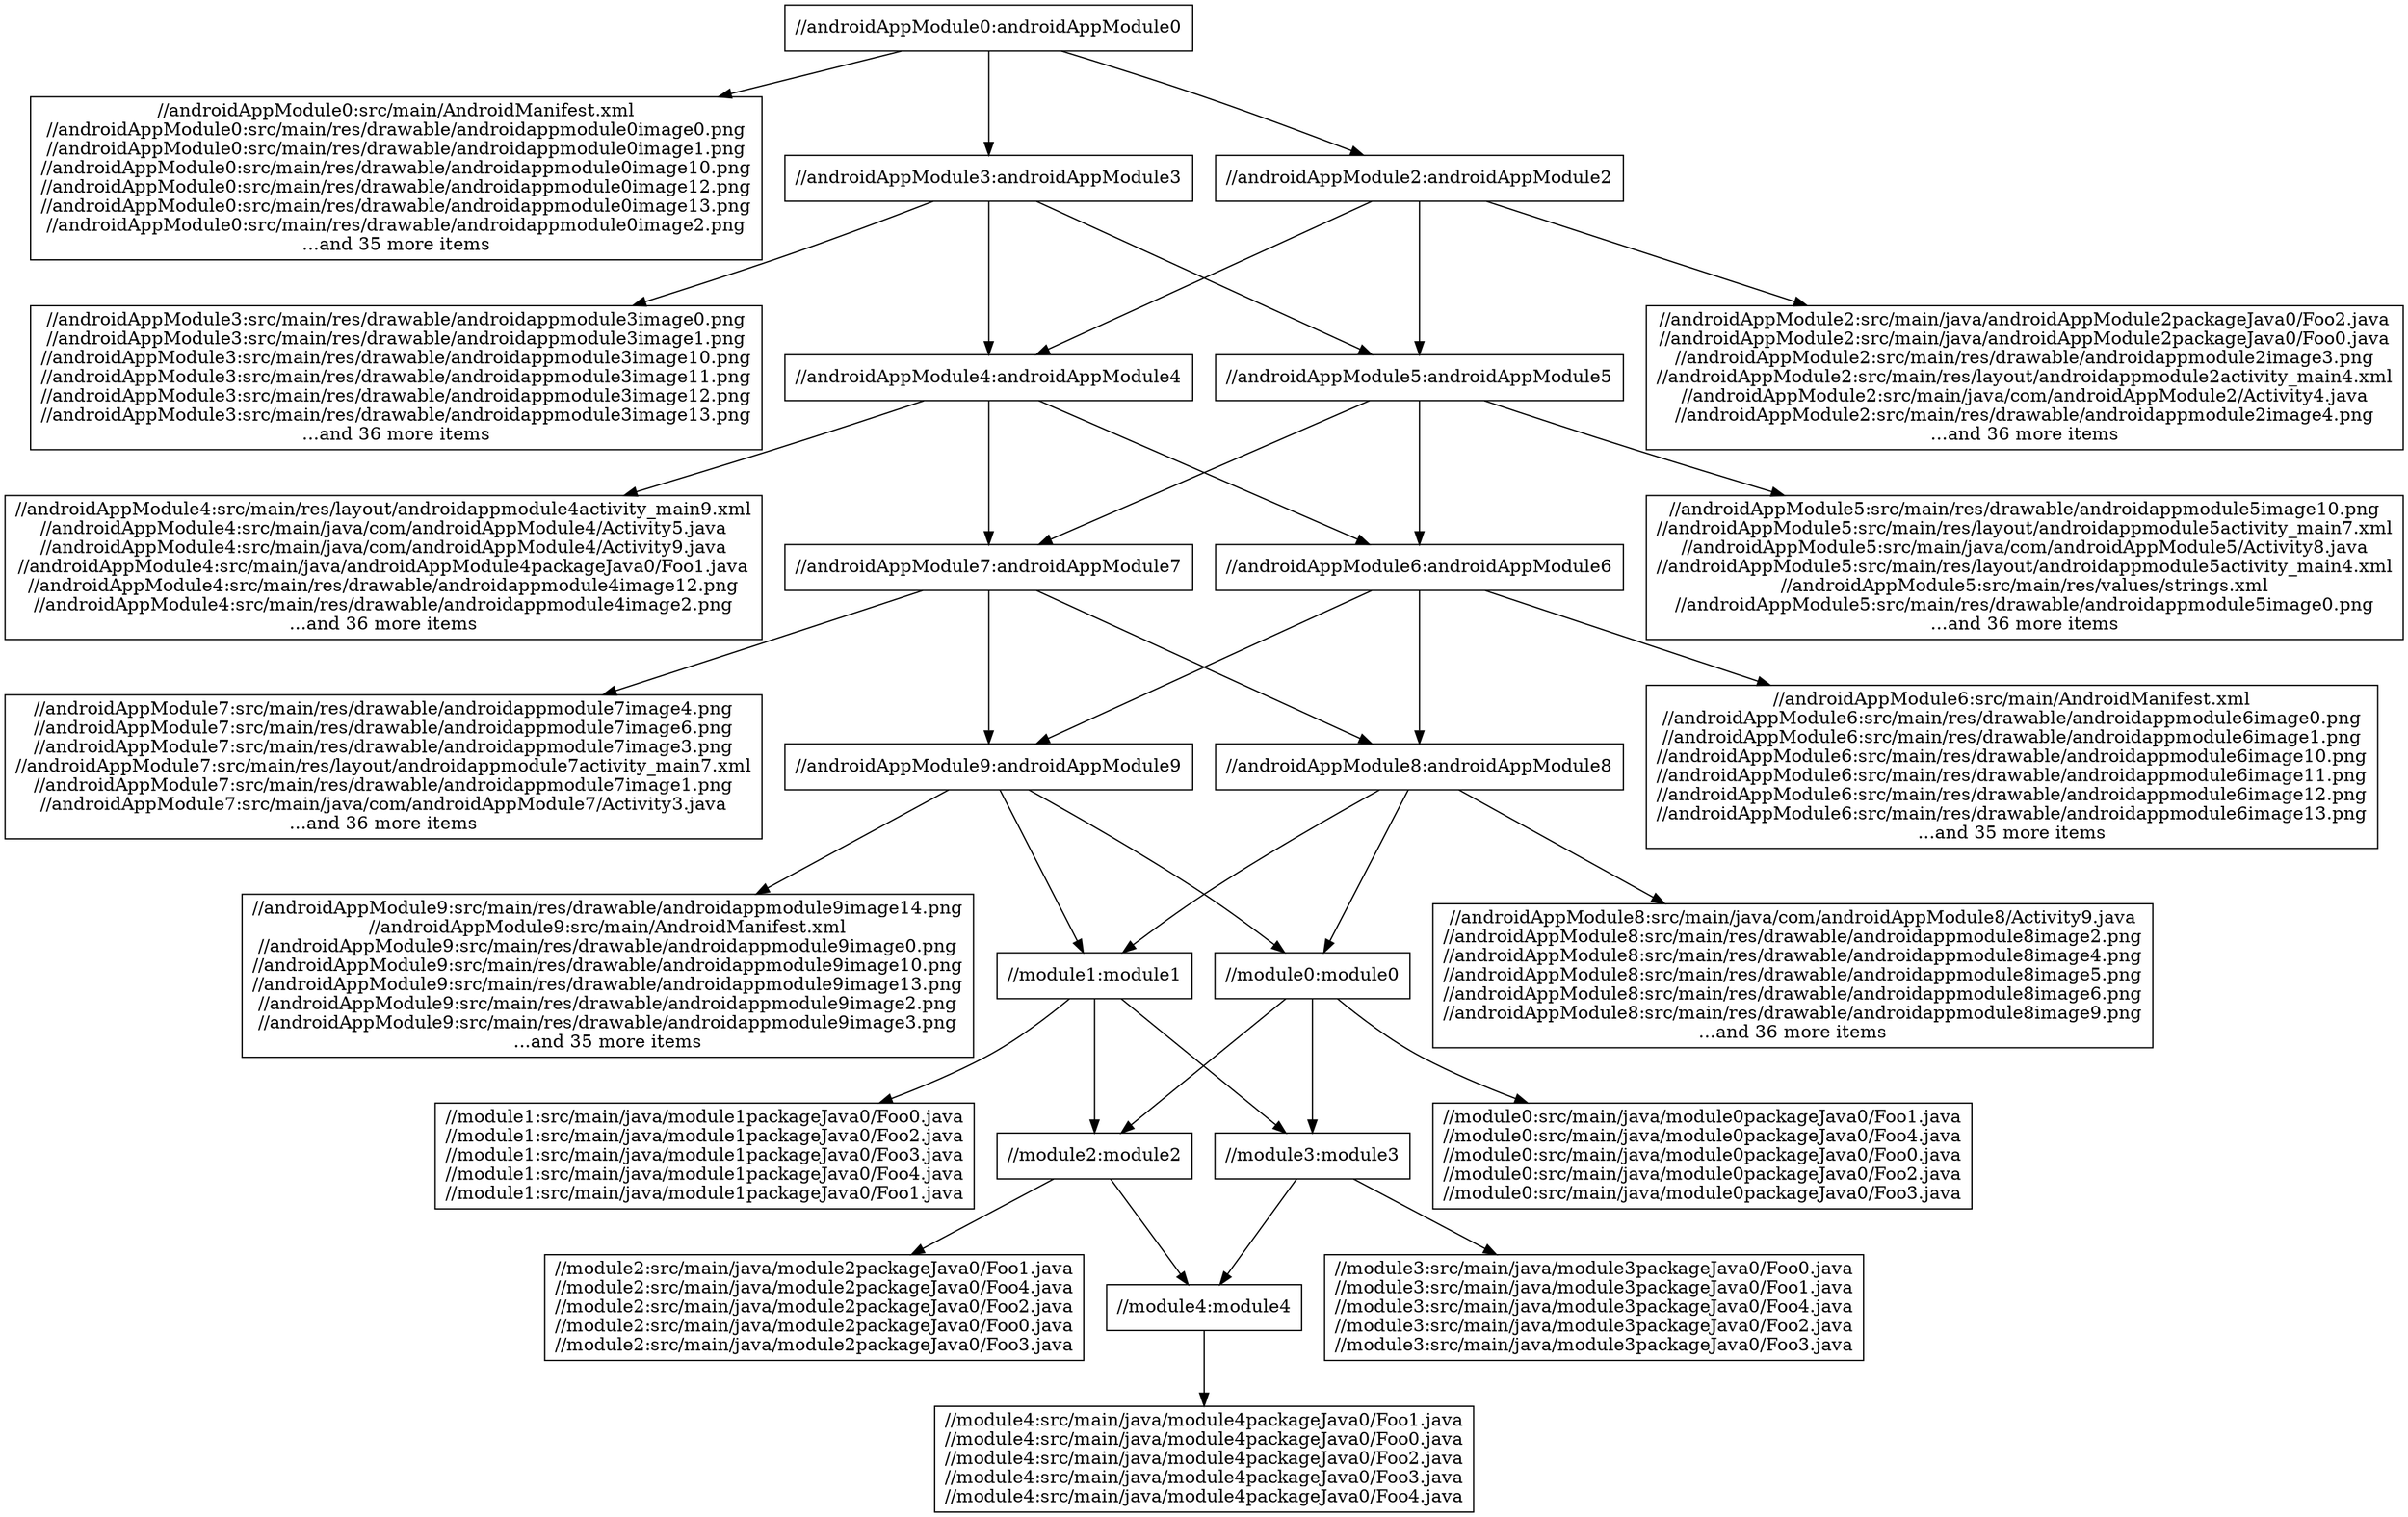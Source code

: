 digraph mygraph {
  node [shape=box];
"//androidAppModule0:androidAppModule0"
"//androidAppModule0:androidAppModule0" -> "//androidAppModule0:src/main/AndroidManifest.xml\n//androidAppModule0:src/main/res/drawable/androidappmodule0image0.png\n//androidAppModule0:src/main/res/drawable/androidappmodule0image1.png\n//androidAppModule0:src/main/res/drawable/androidappmodule0image10.png\n//androidAppModule0:src/main/res/drawable/androidappmodule0image12.png\n//androidAppModule0:src/main/res/drawable/androidappmodule0image13.png\n//androidAppModule0:src/main/res/drawable/androidappmodule0image2.png\n...and 35 more items"
"//androidAppModule0:androidAppModule0" -> "//androidAppModule2:androidAppModule2"
"//androidAppModule0:androidAppModule0" -> "//androidAppModule3:androidAppModule3"
"//androidAppModule3:androidAppModule3"
"//androidAppModule3:androidAppModule3" -> "//androidAppModule3:src/main/res/drawable/androidappmodule3image0.png\n//androidAppModule3:src/main/res/drawable/androidappmodule3image1.png\n//androidAppModule3:src/main/res/drawable/androidappmodule3image10.png\n//androidAppModule3:src/main/res/drawable/androidappmodule3image11.png\n//androidAppModule3:src/main/res/drawable/androidappmodule3image12.png\n//androidAppModule3:src/main/res/drawable/androidappmodule3image13.png\n...and 36 more items"
"//androidAppModule3:androidAppModule3" -> "//androidAppModule5:androidAppModule5"
"//androidAppModule3:androidAppModule3" -> "//androidAppModule4:androidAppModule4"
"//androidAppModule3:src/main/res/drawable/androidappmodule3image0.png\n//androidAppModule3:src/main/res/drawable/androidappmodule3image1.png\n//androidAppModule3:src/main/res/drawable/androidappmodule3image10.png\n//androidAppModule3:src/main/res/drawable/androidappmodule3image11.png\n//androidAppModule3:src/main/res/drawable/androidappmodule3image12.png\n//androidAppModule3:src/main/res/drawable/androidappmodule3image13.png\n...and 36 more items"
"//androidAppModule2:androidAppModule2"
"//androidAppModule2:androidAppModule2" -> "//androidAppModule2:src/main/java/androidAppModule2packageJava0/Foo2.java\n//androidAppModule2:src/main/java/androidAppModule2packageJava0/Foo0.java\n//androidAppModule2:src/main/res/drawable/androidappmodule2image3.png\n//androidAppModule2:src/main/res/layout/androidappmodule2activity_main4.xml\n//androidAppModule2:src/main/java/com/androidAppModule2/Activity4.java\n//androidAppModule2:src/main/res/drawable/androidappmodule2image4.png\n...and 36 more items"
"//androidAppModule2:androidAppModule2" -> "//androidAppModule5:androidAppModule5"
"//androidAppModule2:androidAppModule2" -> "//androidAppModule4:androidAppModule4"
"//androidAppModule4:androidAppModule4"
"//androidAppModule4:androidAppModule4" -> "//androidAppModule4:src/main/res/layout/androidappmodule4activity_main9.xml\n//androidAppModule4:src/main/java/com/androidAppModule4/Activity5.java\n//androidAppModule4:src/main/java/com/androidAppModule4/Activity9.java\n//androidAppModule4:src/main/java/androidAppModule4packageJava0/Foo1.java\n//androidAppModule4:src/main/res/drawable/androidappmodule4image12.png\n//androidAppModule4:src/main/res/drawable/androidappmodule4image2.png\n...and 36 more items"
"//androidAppModule4:androidAppModule4" -> "//androidAppModule6:androidAppModule6"
"//androidAppModule4:androidAppModule4" -> "//androidAppModule7:androidAppModule7"
"//androidAppModule4:src/main/res/layout/androidappmodule4activity_main9.xml\n//androidAppModule4:src/main/java/com/androidAppModule4/Activity5.java\n//androidAppModule4:src/main/java/com/androidAppModule4/Activity9.java\n//androidAppModule4:src/main/java/androidAppModule4packageJava0/Foo1.java\n//androidAppModule4:src/main/res/drawable/androidappmodule4image12.png\n//androidAppModule4:src/main/res/drawable/androidappmodule4image2.png\n...and 36 more items"
"//androidAppModule5:androidAppModule5"
"//androidAppModule5:androidAppModule5" -> "//androidAppModule6:androidAppModule6"
"//androidAppModule5:androidAppModule5" -> "//androidAppModule5:src/main/res/drawable/androidappmodule5image10.png\n//androidAppModule5:src/main/res/layout/androidappmodule5activity_main7.xml\n//androidAppModule5:src/main/java/com/androidAppModule5/Activity8.java\n//androidAppModule5:src/main/res/layout/androidappmodule5activity_main4.xml\n//androidAppModule5:src/main/res/values/strings.xml\n//androidAppModule5:src/main/res/drawable/androidappmodule5image0.png\n...and 36 more items"
"//androidAppModule5:androidAppModule5" -> "//androidAppModule7:androidAppModule7"
"//androidAppModule7:androidAppModule7"
"//androidAppModule7:androidAppModule7" -> "//androidAppModule7:src/main/res/drawable/androidappmodule7image4.png\n//androidAppModule7:src/main/res/drawable/androidappmodule7image6.png\n//androidAppModule7:src/main/res/drawable/androidappmodule7image3.png\n//androidAppModule7:src/main/res/layout/androidappmodule7activity_main7.xml\n//androidAppModule7:src/main/res/drawable/androidappmodule7image1.png\n//androidAppModule7:src/main/java/com/androidAppModule7/Activity3.java\n...and 36 more items"
"//androidAppModule7:androidAppModule7" -> "//androidAppModule8:androidAppModule8"
"//androidAppModule7:androidAppModule7" -> "//androidAppModule9:androidAppModule9"
"//androidAppModule7:src/main/res/drawable/androidappmodule7image4.png\n//androidAppModule7:src/main/res/drawable/androidappmodule7image6.png\n//androidAppModule7:src/main/res/drawable/androidappmodule7image3.png\n//androidAppModule7:src/main/res/layout/androidappmodule7activity_main7.xml\n//androidAppModule7:src/main/res/drawable/androidappmodule7image1.png\n//androidAppModule7:src/main/java/com/androidAppModule7/Activity3.java\n...and 36 more items"
"//androidAppModule5:src/main/res/drawable/androidappmodule5image10.png\n//androidAppModule5:src/main/res/layout/androidappmodule5activity_main7.xml\n//androidAppModule5:src/main/java/com/androidAppModule5/Activity8.java\n//androidAppModule5:src/main/res/layout/androidappmodule5activity_main4.xml\n//androidAppModule5:src/main/res/values/strings.xml\n//androidAppModule5:src/main/res/drawable/androidappmodule5image0.png\n...and 36 more items"
"//androidAppModule6:androidAppModule6"
"//androidAppModule6:androidAppModule6" -> "//androidAppModule8:androidAppModule8"
"//androidAppModule6:androidAppModule6" -> "//androidAppModule6:src/main/AndroidManifest.xml\n//androidAppModule6:src/main/res/drawable/androidappmodule6image0.png\n//androidAppModule6:src/main/res/drawable/androidappmodule6image1.png\n//androidAppModule6:src/main/res/drawable/androidappmodule6image10.png\n//androidAppModule6:src/main/res/drawable/androidappmodule6image11.png\n//androidAppModule6:src/main/res/drawable/androidappmodule6image12.png\n//androidAppModule6:src/main/res/drawable/androidappmodule6image13.png\n...and 35 more items"
"//androidAppModule6:androidAppModule6" -> "//androidAppModule9:androidAppModule9"
"//androidAppModule9:androidAppModule9"
"//androidAppModule9:androidAppModule9" -> "//androidAppModule9:src/main/res/drawable/androidappmodule9image14.png\n//androidAppModule9:src/main/AndroidManifest.xml\n//androidAppModule9:src/main/res/drawable/androidappmodule9image0.png\n//androidAppModule9:src/main/res/drawable/androidappmodule9image10.png\n//androidAppModule9:src/main/res/drawable/androidappmodule9image13.png\n//androidAppModule9:src/main/res/drawable/androidappmodule9image2.png\n//androidAppModule9:src/main/res/drawable/androidappmodule9image3.png\n...and 35 more items"
"//androidAppModule9:androidAppModule9" -> "//module0:module0"
"//androidAppModule9:androidAppModule9" -> "//module1:module1"
"//androidAppModule9:src/main/res/drawable/androidappmodule9image14.png\n//androidAppModule9:src/main/AndroidManifest.xml\n//androidAppModule9:src/main/res/drawable/androidappmodule9image0.png\n//androidAppModule9:src/main/res/drawable/androidappmodule9image10.png\n//androidAppModule9:src/main/res/drawable/androidappmodule9image13.png\n//androidAppModule9:src/main/res/drawable/androidappmodule9image2.png\n//androidAppModule9:src/main/res/drawable/androidappmodule9image3.png\n...and 35 more items"
"//androidAppModule6:src/main/AndroidManifest.xml\n//androidAppModule6:src/main/res/drawable/androidappmodule6image0.png\n//androidAppModule6:src/main/res/drawable/androidappmodule6image1.png\n//androidAppModule6:src/main/res/drawable/androidappmodule6image10.png\n//androidAppModule6:src/main/res/drawable/androidappmodule6image11.png\n//androidAppModule6:src/main/res/drawable/androidappmodule6image12.png\n//androidAppModule6:src/main/res/drawable/androidappmodule6image13.png\n...and 35 more items"
"//androidAppModule8:androidAppModule8"
"//androidAppModule8:androidAppModule8" -> "//androidAppModule8:src/main/java/com/androidAppModule8/Activity9.java\n//androidAppModule8:src/main/res/drawable/androidappmodule8image2.png\n//androidAppModule8:src/main/res/drawable/androidappmodule8image4.png\n//androidAppModule8:src/main/res/drawable/androidappmodule8image5.png\n//androidAppModule8:src/main/res/drawable/androidappmodule8image6.png\n//androidAppModule8:src/main/res/drawable/androidappmodule8image9.png\n...and 36 more items"
"//androidAppModule8:androidAppModule8" -> "//module0:module0"
"//androidAppModule8:androidAppModule8" -> "//module1:module1"
"//module1:module1"
"//module1:module1" -> "//module2:module2"
"//module1:module1" -> "//module1:src/main/java/module1packageJava0/Foo0.java\n//module1:src/main/java/module1packageJava0/Foo2.java\n//module1:src/main/java/module1packageJava0/Foo3.java\n//module1:src/main/java/module1packageJava0/Foo4.java\n//module1:src/main/java/module1packageJava0/Foo1.java"
"//module1:module1" -> "//module3:module3"
"//module1:src/main/java/module1packageJava0/Foo0.java\n//module1:src/main/java/module1packageJava0/Foo2.java\n//module1:src/main/java/module1packageJava0/Foo3.java\n//module1:src/main/java/module1packageJava0/Foo4.java\n//module1:src/main/java/module1packageJava0/Foo1.java"
"//module0:module0"
"//module0:module0" -> "//module0:src/main/java/module0packageJava0/Foo1.java\n//module0:src/main/java/module0packageJava0/Foo4.java\n//module0:src/main/java/module0packageJava0/Foo0.java\n//module0:src/main/java/module0packageJava0/Foo2.java\n//module0:src/main/java/module0packageJava0/Foo3.java"
"//module0:module0" -> "//module3:module3"
"//module0:module0" -> "//module2:module2"
"//module2:module2"
"//module2:module2" -> "//module2:src/main/java/module2packageJava0/Foo1.java\n//module2:src/main/java/module2packageJava0/Foo4.java\n//module2:src/main/java/module2packageJava0/Foo2.java\n//module2:src/main/java/module2packageJava0/Foo0.java\n//module2:src/main/java/module2packageJava0/Foo3.java"
"//module2:module2" -> "//module4:module4"
"//module2:src/main/java/module2packageJava0/Foo1.java\n//module2:src/main/java/module2packageJava0/Foo4.java\n//module2:src/main/java/module2packageJava0/Foo2.java\n//module2:src/main/java/module2packageJava0/Foo0.java\n//module2:src/main/java/module2packageJava0/Foo3.java"
"//module3:module3"
"//module3:module3" -> "//module3:src/main/java/module3packageJava0/Foo0.java\n//module3:src/main/java/module3packageJava0/Foo1.java\n//module3:src/main/java/module3packageJava0/Foo4.java\n//module3:src/main/java/module3packageJava0/Foo2.java\n//module3:src/main/java/module3packageJava0/Foo3.java"
"//module3:module3" -> "//module4:module4"
"//module4:module4"
"//module4:module4" -> "//module4:src/main/java/module4packageJava0/Foo1.java\n//module4:src/main/java/module4packageJava0/Foo0.java\n//module4:src/main/java/module4packageJava0/Foo2.java\n//module4:src/main/java/module4packageJava0/Foo3.java\n//module4:src/main/java/module4packageJava0/Foo4.java"
"//module4:src/main/java/module4packageJava0/Foo1.java\n//module4:src/main/java/module4packageJava0/Foo0.java\n//module4:src/main/java/module4packageJava0/Foo2.java\n//module4:src/main/java/module4packageJava0/Foo3.java\n//module4:src/main/java/module4packageJava0/Foo4.java"
"//module3:src/main/java/module3packageJava0/Foo0.java\n//module3:src/main/java/module3packageJava0/Foo1.java\n//module3:src/main/java/module3packageJava0/Foo4.java\n//module3:src/main/java/module3packageJava0/Foo2.java\n//module3:src/main/java/module3packageJava0/Foo3.java"
"//module0:src/main/java/module0packageJava0/Foo1.java\n//module0:src/main/java/module0packageJava0/Foo4.java\n//module0:src/main/java/module0packageJava0/Foo0.java\n//module0:src/main/java/module0packageJava0/Foo2.java\n//module0:src/main/java/module0packageJava0/Foo3.java"
"//androidAppModule8:src/main/java/com/androidAppModule8/Activity9.java\n//androidAppModule8:src/main/res/drawable/androidappmodule8image2.png\n//androidAppModule8:src/main/res/drawable/androidappmodule8image4.png\n//androidAppModule8:src/main/res/drawable/androidappmodule8image5.png\n//androidAppModule8:src/main/res/drawable/androidappmodule8image6.png\n//androidAppModule8:src/main/res/drawable/androidappmodule8image9.png\n...and 36 more items"
"//androidAppModule2:src/main/java/androidAppModule2packageJava0/Foo2.java\n//androidAppModule2:src/main/java/androidAppModule2packageJava0/Foo0.java\n//androidAppModule2:src/main/res/drawable/androidappmodule2image3.png\n//androidAppModule2:src/main/res/layout/androidappmodule2activity_main4.xml\n//androidAppModule2:src/main/java/com/androidAppModule2/Activity4.java\n//androidAppModule2:src/main/res/drawable/androidappmodule2image4.png\n...and 36 more items"
"//androidAppModule0:src/main/AndroidManifest.xml\n//androidAppModule0:src/main/res/drawable/androidappmodule0image0.png\n//androidAppModule0:src/main/res/drawable/androidappmodule0image1.png\n//androidAppModule0:src/main/res/drawable/androidappmodule0image10.png\n//androidAppModule0:src/main/res/drawable/androidappmodule0image12.png\n//androidAppModule0:src/main/res/drawable/androidappmodule0image13.png\n//androidAppModule0:src/main/res/drawable/androidappmodule0image2.png\n...and 35 more items"
}
